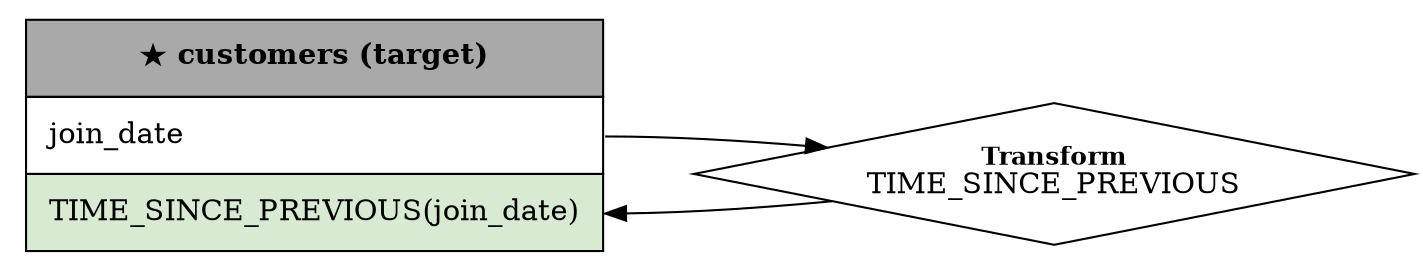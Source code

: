 digraph "TIME_SINCE_PREVIOUS(join_date)" {
	graph [bb="0,0,638.23,121",
		rankdir=LR
	];
	node [label="\N",
		shape=box
	];
	edge [arrowhead=none,
		dir=forward,
		style=dotted
	];
	customers	[height=1.6806,
		label=<
<TABLE BORDER="0" CELLBORDER="1" CELLSPACING="0" CELLPADDING="10">
    <TR>
        <TD colspan="1" bgcolor="#A9A9A9"><B>★ customers (target)</B></TD>
    </TR><TR><TD ALIGN="LEFT" port="join_date">join_date</TD></TR>

    <TR>
        <TD ALIGN="LEFT" port="TIME_SINCE_PREVIOUS(join_date)" BGCOLOR="#D9EAD3">TIME_SINCE_PREVIOUS(join_date)</TD>
    </TR>
</TABLE>>,
		pos="128,60.5",
		shape=plaintext,
		width=3.5556];
	"0_TIME_SINCE_PREVIOUS(join_date)_time_since_previous"	[height=0.94444,
		label=<<FONT POINT-SIZE="12"><B>Transform</B><BR></BR></FONT>TIME_SINCE_PREVIOUS>,
		pos="465.12,39.5",
		shape=diamond,
		width=4.8088];
	customers:join_date -> "0_TIME_SINCE_PREVIOUS(join_date)_time_since_previous"	[arrowhead="",
		pos="e,355.93,52.099 249,57.5 280.45,57.5 314.4,55.566 345.82,52.965",
		style=solid];
	"0_TIME_SINCE_PREVIOUS(join_date)_time_since_previous" -> customers:"TIME_SINCE_PREVIOUS(join_date)"	[arrowhead="",
		pos="e,249,21.5 355.93,26.901 325.11,24.171 291.22,21.97 259.29,21.566",
		style=solid];
}
